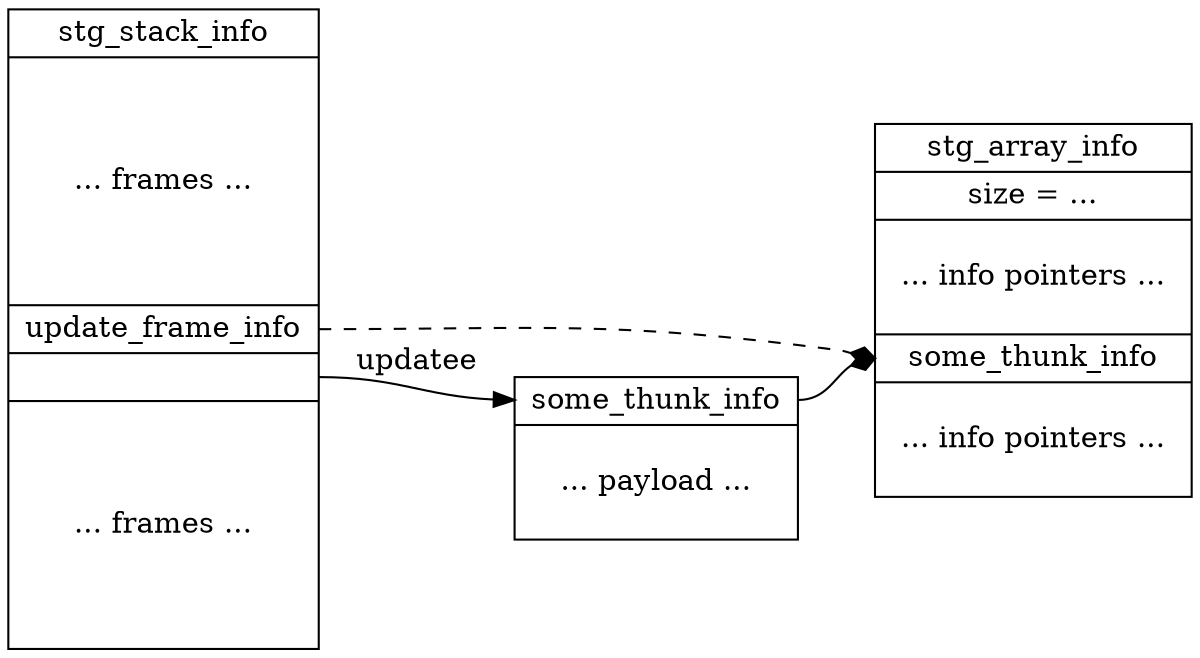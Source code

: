 digraph {
    node [shape=record];

    stack
    [label=" stg_stack_info\
           | \n\n\n ... frames ... \n\n\n\n \
           | <ufi> update_frame_info     \
           | <updatee>      \
           | \n\n\n ... frames ... \n\n\n\n"];

    thunk 
    [label=" <top> some_thunk_info\
           | \n ... payload ... \n\n"];

    array
    [label=" stg_array_info \
           | size = ... \
           | \n  ... info pointers ... \n\n\
           | <dest> some_thunk_info\
           | \n  ... info pointers ... \n\n\
           "]

    // New method
    stack:updatee -> thunk:top [label="updatee"]
    thunk:top -> array:dest [arrowhead=diamond]

    // Old method
    stack:ufi -> array:dest [style=dashed, arrowhead=diamond]

  rankdir="LR"
}




